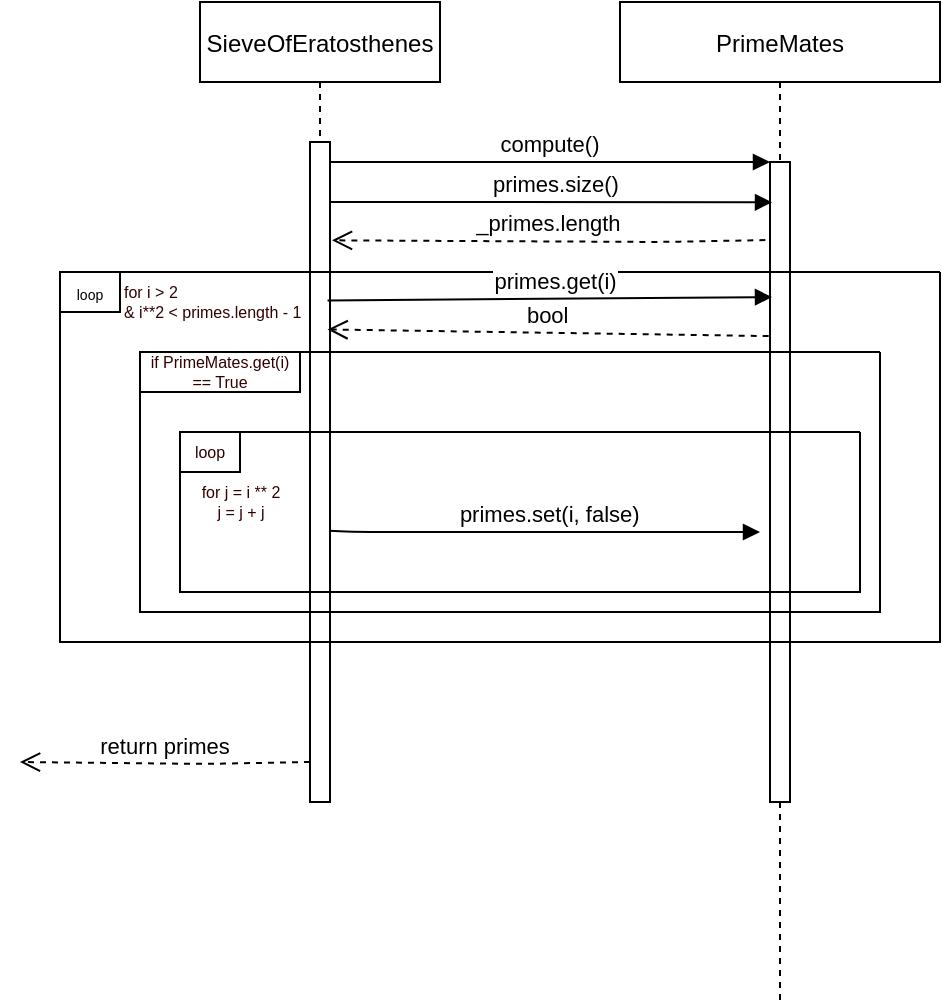 <mxfile version="20.4.0" type="github"><diagram id="kgpKYQtTHZ0yAKxKKP6v" name="Page-1"><mxGraphModel dx="1429" dy="374" grid="1" gridSize="10" guides="1" tooltips="1" connect="1" arrows="1" fold="1" page="1" pageScale="1" pageWidth="850" pageHeight="1100" math="0" shadow="0"><root><mxCell id="0"/><mxCell id="1" parent="0"/><mxCell id="3nuBFxr9cyL0pnOWT2aG-1" value="SieveOfEratosthenes" style="shape=umlLifeline;perimeter=lifelinePerimeter;container=1;collapsible=0;recursiveResize=0;rounded=0;shadow=0;strokeWidth=1;" parent="1" vertex="1"><mxGeometry x="90" y="80" width="120" height="400" as="geometry"/></mxCell><mxCell id="3nuBFxr9cyL0pnOWT2aG-2" value="" style="points=[];perimeter=orthogonalPerimeter;rounded=0;shadow=0;strokeWidth=1;" parent="3nuBFxr9cyL0pnOWT2aG-1" vertex="1"><mxGeometry x="55" y="70" width="10" height="330" as="geometry"/></mxCell><mxCell id="3nuBFxr9cyL0pnOWT2aG-5" value="PrimeMates" style="shape=umlLifeline;perimeter=lifelinePerimeter;container=1;collapsible=0;recursiveResize=0;rounded=0;shadow=0;strokeWidth=1;" parent="1" vertex="1"><mxGeometry x="300" y="80" width="160" height="500" as="geometry"/></mxCell><mxCell id="3nuBFxr9cyL0pnOWT2aG-6" value="" style="points=[];perimeter=orthogonalPerimeter;rounded=0;shadow=0;strokeWidth=1;" parent="3nuBFxr9cyL0pnOWT2aG-5" vertex="1"><mxGeometry x="75" y="80" width="10" height="320" as="geometry"/></mxCell><mxCell id="cUFRDE5gR4At22oD2Hp--5" value="" style="swimlane;startSize=0;" vertex="1" parent="3nuBFxr9cyL0pnOWT2aG-5"><mxGeometry x="-280" y="135" width="440" height="185" as="geometry"><mxRectangle y="140" width="50" height="40" as="alternateBounds"/></mxGeometry></mxCell><mxCell id="cUFRDE5gR4At22oD2Hp--7" value="&lt;font style=&quot;font-size: 7px;&quot;&gt;loop&lt;/font&gt;" style="rounded=0;whiteSpace=wrap;html=1;" vertex="1" parent="cUFRDE5gR4At22oD2Hp--5"><mxGeometry width="30" height="20" as="geometry"/></mxCell><mxCell id="cUFRDE5gR4At22oD2Hp--9" value="" style="swimlane;startSize=0;fontSize=8;fontColor=#330000;" vertex="1" parent="cUFRDE5gR4At22oD2Hp--5"><mxGeometry x="40" y="40" width="370" height="130" as="geometry"/></mxCell><mxCell id="cUFRDE5gR4At22oD2Hp--13" value="" style="swimlane;startSize=0;fontSize=8;fontColor=#330000;" vertex="1" parent="cUFRDE5gR4At22oD2Hp--9"><mxGeometry x="20" y="40" width="340" height="80" as="geometry"/></mxCell><mxCell id="cUFRDE5gR4At22oD2Hp--14" value="loop" style="rounded=0;whiteSpace=wrap;html=1;fontSize=8;fontColor=#330000;" vertex="1" parent="cUFRDE5gR4At22oD2Hp--13"><mxGeometry width="30" height="20" as="geometry"/></mxCell><mxCell id="cUFRDE5gR4At22oD2Hp--15" value="for j = i ** 2&lt;br&gt;j = j + j" style="text;html=1;align=center;verticalAlign=middle;resizable=0;points=[];autosize=1;strokeColor=none;fillColor=none;fontSize=8;fontColor=#330000;" vertex="1" parent="cUFRDE5gR4At22oD2Hp--13"><mxGeometry y="20" width="60" height="30" as="geometry"/></mxCell><mxCell id="cUFRDE5gR4At22oD2Hp--16" value="primes.set(i, false)" style="verticalAlign=bottom;endArrow=block;shadow=0;strokeWidth=1;exitX=0.989;exitY=0.589;exitDx=0;exitDy=0;exitPerimeter=0;" edge="1" parent="cUFRDE5gR4At22oD2Hp--13" source="3nuBFxr9cyL0pnOWT2aG-2"><mxGeometry x="0.024" relative="1" as="geometry"><mxPoint x="80" y="50" as="sourcePoint"/><mxPoint x="290" y="50" as="targetPoint"/><Array as="points"><mxPoint x="85" y="50"/></Array><mxPoint as="offset"/></mxGeometry></mxCell><mxCell id="cUFRDE5gR4At22oD2Hp--12" value="if PrimeMates.get(i) == True" style="rounded=0;whiteSpace=wrap;html=1;fontSize=8;fontColor=#330000;" vertex="1" parent="cUFRDE5gR4At22oD2Hp--5"><mxGeometry x="40" y="40" width="80" height="20" as="geometry"/></mxCell><mxCell id="cUFRDE5gR4At22oD2Hp--17" style="edgeStyle=orthogonalEdgeStyle;rounded=0;orthogonalLoop=1;jettySize=auto;html=1;exitX=0.5;exitY=1;exitDx=0;exitDy=0;fontSize=8;fontColor=#330000;" edge="1" parent="cUFRDE5gR4At22oD2Hp--5" source="cUFRDE5gR4At22oD2Hp--9" target="cUFRDE5gR4At22oD2Hp--9"><mxGeometry relative="1" as="geometry"/></mxCell><mxCell id="cUFRDE5gR4At22oD2Hp--8" value="&lt;div style=&quot;font-size: 8px;&quot;&gt;&lt;span style=&quot;color: rgb(51, 0, 0); background-color: initial;&quot;&gt;&lt;font style=&quot;font-size: 8px;&quot;&gt;for i &amp;gt; 2&lt;/font&gt;&lt;/span&gt;&lt;/div&gt;&lt;font style=&quot;font-size: 8px;&quot; color=&quot;#330000&quot;&gt;&lt;div style=&quot;&quot;&gt;&lt;span style=&quot;background-color: initial;&quot;&gt;&amp;amp; i**2 &amp;lt; primes.length - 1&lt;/span&gt;&lt;/div&gt;&lt;/font&gt;" style="text;html=1;align=left;verticalAlign=middle;resizable=0;points=[];autosize=1;strokeColor=none;fillColor=none;fontSize=7;" vertex="1" parent="cUFRDE5gR4At22oD2Hp--5"><mxGeometry x="30" width="110" height="30" as="geometry"/></mxCell><mxCell id="3nuBFxr9cyL0pnOWT2aG-8" value="compute()" style="verticalAlign=bottom;endArrow=block;entryX=0;entryY=0;shadow=0;strokeWidth=1;" parent="1" source="3nuBFxr9cyL0pnOWT2aG-2" target="3nuBFxr9cyL0pnOWT2aG-6" edge="1"><mxGeometry relative="1" as="geometry"><mxPoint x="275" y="160" as="sourcePoint"/></mxGeometry></mxCell><mxCell id="cUFRDE5gR4At22oD2Hp--2" value="primes.size()" style="verticalAlign=bottom;endArrow=block;shadow=0;strokeWidth=1;entryX=0.1;entryY=0.063;entryDx=0;entryDy=0;entryPerimeter=0;" edge="1" parent="1" source="3nuBFxr9cyL0pnOWT2aG-2" target="3nuBFxr9cyL0pnOWT2aG-6"><mxGeometry x="0.024" relative="1" as="geometry"><mxPoint x="160" y="170.0" as="sourcePoint"/><mxPoint x="370" y="180" as="targetPoint"/><Array as="points"><mxPoint x="160" y="180"/></Array><mxPoint as="offset"/></mxGeometry></mxCell><mxCell id="cUFRDE5gR4At22oD2Hp--3" value="_primes.length" style="verticalAlign=bottom;endArrow=open;dashed=1;endSize=8;shadow=0;strokeWidth=1;entryX=1.1;entryY=0.149;entryDx=0;entryDy=0;entryPerimeter=0;exitX=-0.233;exitY=0.122;exitDx=0;exitDy=0;exitPerimeter=0;" edge="1" parent="1" source="3nuBFxr9cyL0pnOWT2aG-6" target="3nuBFxr9cyL0pnOWT2aG-2"><mxGeometry relative="1" as="geometry"><mxPoint x="150" y="200.0" as="targetPoint"/><mxPoint x="370" y="200" as="sourcePoint"/><Array as="points"><mxPoint x="320" y="200"/></Array></mxGeometry></mxCell><mxCell id="cUFRDE5gR4At22oD2Hp--18" value="return primes" style="verticalAlign=bottom;endArrow=open;dashed=1;endSize=8;shadow=0;strokeWidth=1;exitX=-0.233;exitY=0.122;exitDx=0;exitDy=0;exitPerimeter=0;" edge="1" parent="1"><mxGeometry relative="1" as="geometry"><mxPoint y="460" as="targetPoint"/><mxPoint x="145.0" y="460" as="sourcePoint"/><Array as="points"><mxPoint x="92.33" y="460.96"/></Array></mxGeometry></mxCell><mxCell id="cUFRDE5gR4At22oD2Hp--19" value="primes.get(i)" style="verticalAlign=bottom;endArrow=block;shadow=0;strokeWidth=1;exitX=0.878;exitY=0.24;exitDx=0;exitDy=0;exitPerimeter=0;entryX=0.1;entryY=0.211;entryDx=0;entryDy=0;entryPerimeter=0;" edge="1" parent="1" source="3nuBFxr9cyL0pnOWT2aG-2" target="3nuBFxr9cyL0pnOWT2aG-6"><mxGeometry x="0.024" relative="1" as="geometry"><mxPoint x="160" y="230" as="sourcePoint"/><mxPoint x="370" y="230" as="targetPoint"/><Array as="points"/><mxPoint as="offset"/></mxGeometry></mxCell><mxCell id="cUFRDE5gR4At22oD2Hp--20" value="bool" style="verticalAlign=bottom;endArrow=open;dashed=1;endSize=8;shadow=0;strokeWidth=1;entryX=0.878;entryY=0.284;entryDx=0;entryDy=0;entryPerimeter=0;exitX=-0.067;exitY=0.272;exitDx=0;exitDy=0;exitPerimeter=0;" edge="1" parent="1" source="3nuBFxr9cyL0pnOWT2aG-6" target="3nuBFxr9cyL0pnOWT2aG-2"><mxGeometry relative="1" as="geometry"><mxPoint x="160.0" y="240.13" as="targetPoint"/><mxPoint x="376.67" y="240.0" as="sourcePoint"/><Array as="points"/></mxGeometry></mxCell></root></mxGraphModel></diagram></mxfile>